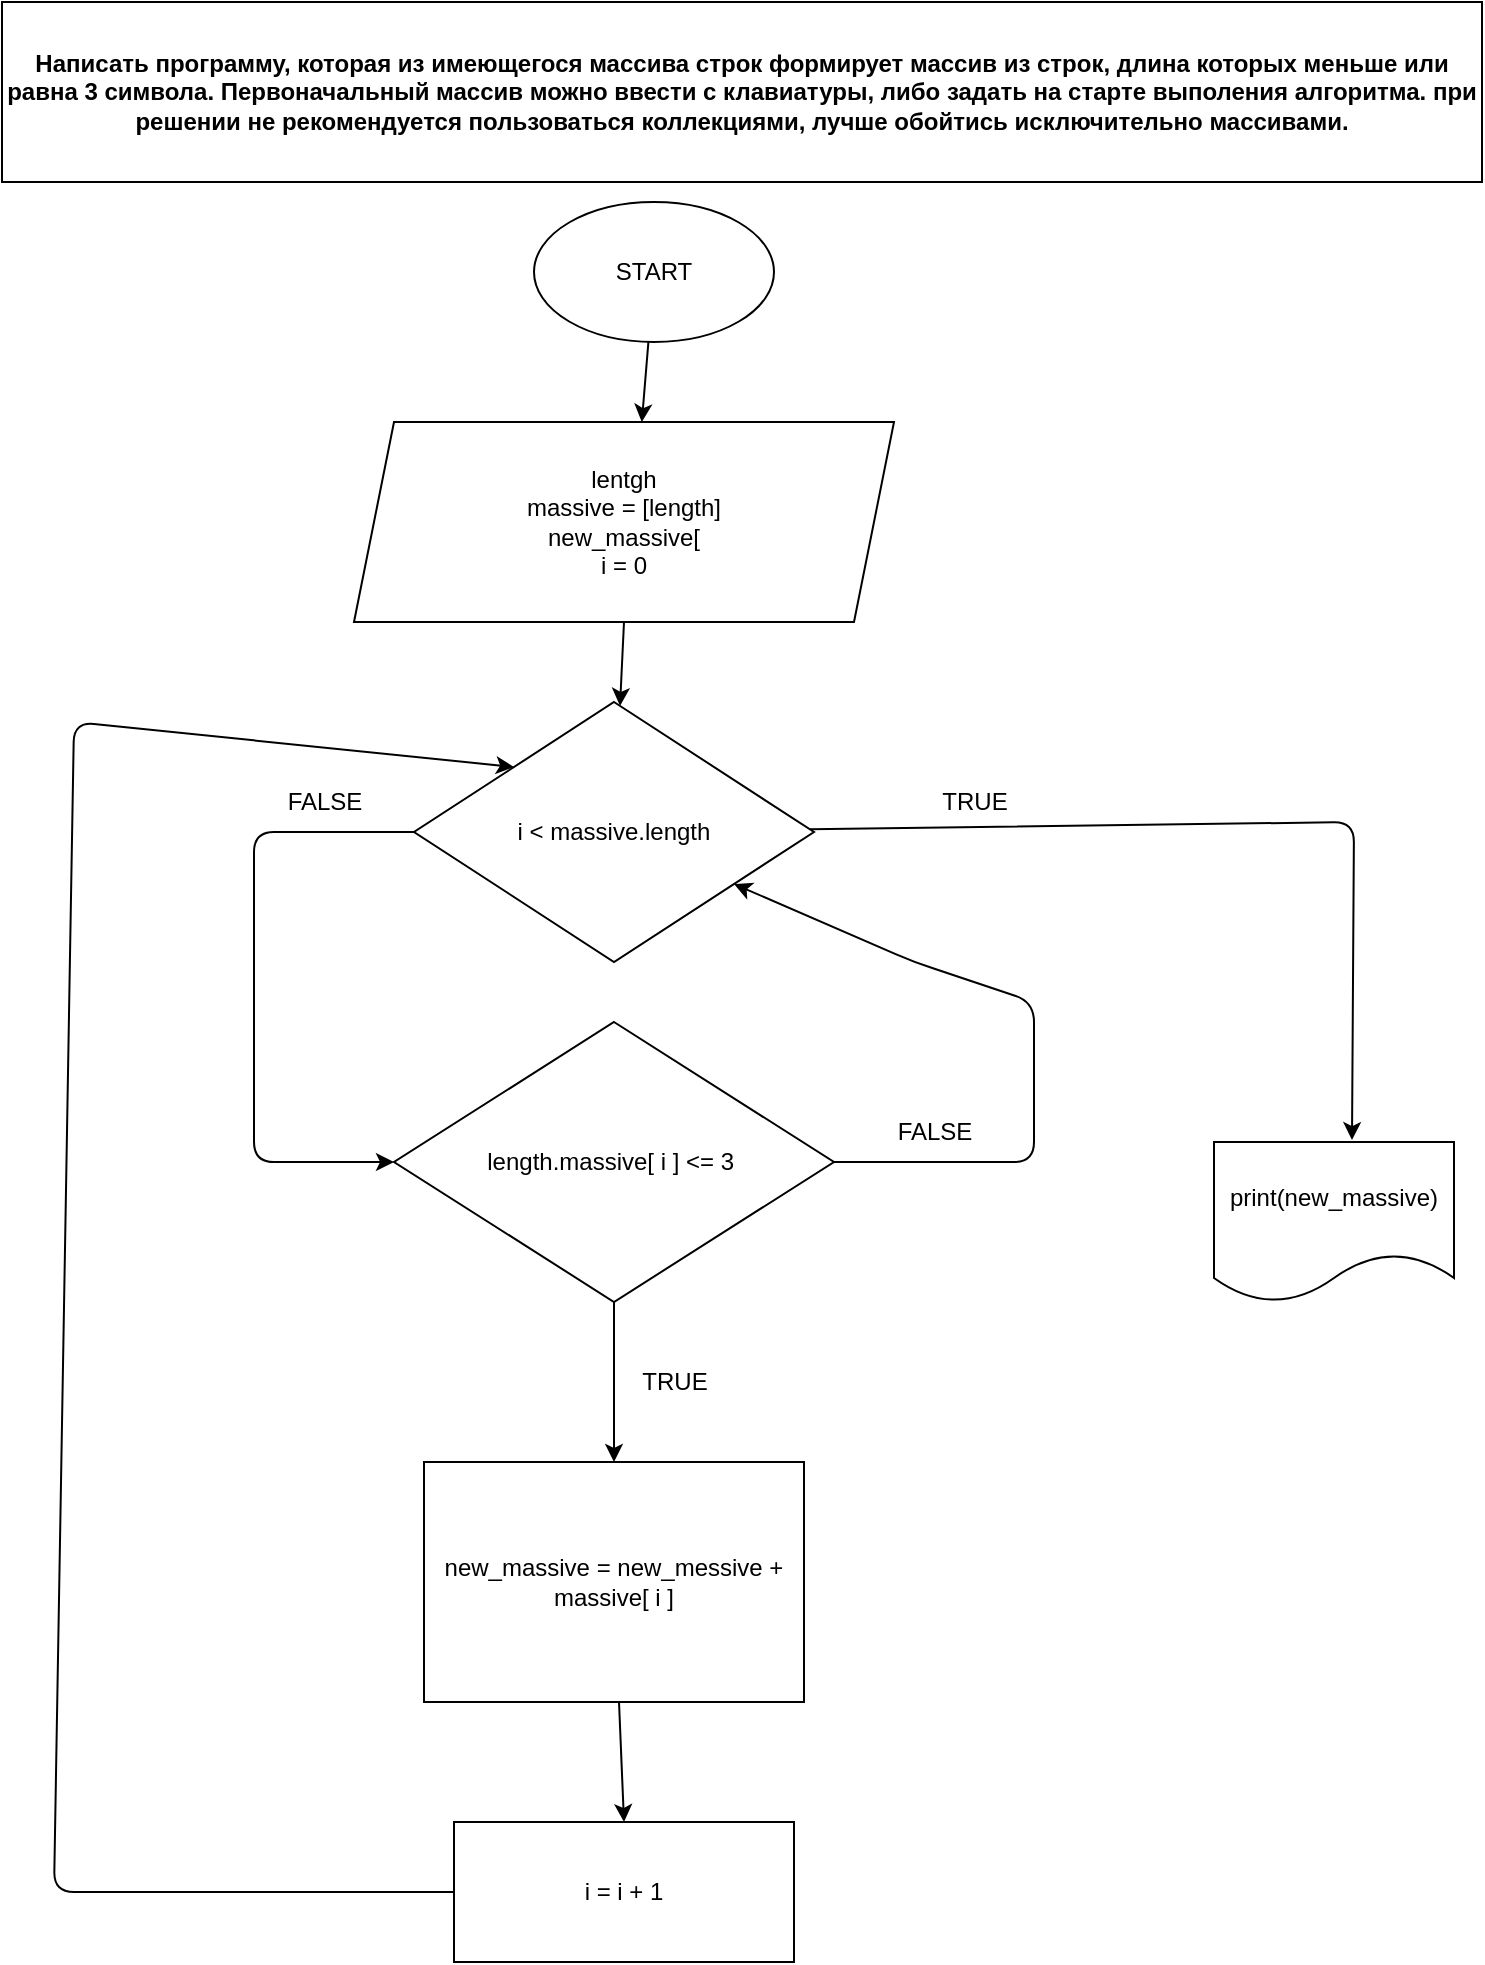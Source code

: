<mxfile>
    <diagram id="qEhMFQczNosqDtj-h41S" name="Page-1">
        <mxGraphModel dx="1018" dy="362" grid="1" gridSize="10" guides="1" tooltips="1" connect="1" arrows="1" fold="1" page="1" pageScale="1" pageWidth="827" pageHeight="1169" math="0" shadow="0">
            <root>
                <mxCell id="0"/>
                <mxCell id="1" parent="0"/>
                <mxCell id="3" value="&lt;h4&gt;Написать программу, которая из имеющегося массива строк формирует массив из строк, длина которых меньше или равна 3 символа. Первоначальный массив можно ввести с клавиатуры, либо задать на старте выполения алгоритма. при решении не рекомендуется пользоваться коллекциями, лучше обойтись исключительно массивами.&lt;/h4&gt;" style="rounded=0;whiteSpace=wrap;html=1;" vertex="1" parent="1">
                    <mxGeometry x="44" y="30" width="740" height="90" as="geometry"/>
                </mxCell>
                <mxCell id="10" style="edgeStyle=none;html=1;entryX=0.533;entryY=0;entryDx=0;entryDy=0;entryPerimeter=0;" edge="1" parent="1" source="6" target="8">
                    <mxGeometry relative="1" as="geometry"/>
                </mxCell>
                <mxCell id="6" value="START" style="ellipse;whiteSpace=wrap;html=1;" vertex="1" parent="1">
                    <mxGeometry x="310" y="130" width="120" height="70" as="geometry"/>
                </mxCell>
                <mxCell id="16" style="edgeStyle=none;html=1;exitX=0.5;exitY=1;exitDx=0;exitDy=0;" edge="1" parent="1" source="8" target="11">
                    <mxGeometry relative="1" as="geometry"/>
                </mxCell>
                <mxCell id="8" value="lentgh&lt;br&gt;massive = [length]&lt;br&gt;new_massive[&lt;br&gt;i = 0" style="shape=parallelogram;perimeter=parallelogramPerimeter;whiteSpace=wrap;html=1;fixedSize=1;" vertex="1" parent="1">
                    <mxGeometry x="220" y="240" width="270" height="100" as="geometry"/>
                </mxCell>
                <mxCell id="17" style="edgeStyle=none;html=1;entryX=0;entryY=0.5;entryDx=0;entryDy=0;" edge="1" parent="1" source="11" target="12">
                    <mxGeometry relative="1" as="geometry">
                        <Array as="points">
                            <mxPoint x="170" y="445"/>
                            <mxPoint x="170" y="610"/>
                        </Array>
                    </mxGeometry>
                </mxCell>
                <mxCell id="19" style="edgeStyle=none;html=1;entryX=0.575;entryY=-0.012;entryDx=0;entryDy=0;entryPerimeter=0;" edge="1" parent="1" source="11" target="15">
                    <mxGeometry relative="1" as="geometry">
                        <Array as="points">
                            <mxPoint x="720" y="440"/>
                        </Array>
                    </mxGeometry>
                </mxCell>
                <mxCell id="11" value="i &amp;lt; massive.length" style="rhombus;whiteSpace=wrap;html=1;" vertex="1" parent="1">
                    <mxGeometry x="250" y="380" width="200" height="130" as="geometry"/>
                </mxCell>
                <mxCell id="21" style="edgeStyle=none;html=1;entryX=0.5;entryY=0;entryDx=0;entryDy=0;" edge="1" parent="1" source="12" target="13">
                    <mxGeometry relative="1" as="geometry"/>
                </mxCell>
                <mxCell id="23" style="edgeStyle=none;html=1;" edge="1" parent="1" source="12" target="11">
                    <mxGeometry relative="1" as="geometry">
                        <Array as="points">
                            <mxPoint x="560" y="610"/>
                            <mxPoint x="560" y="530"/>
                            <mxPoint x="500" y="510"/>
                        </Array>
                    </mxGeometry>
                </mxCell>
                <mxCell id="12" value="length.massive[ i ] &amp;lt;= 3&amp;nbsp;" style="rhombus;whiteSpace=wrap;html=1;" vertex="1" parent="1">
                    <mxGeometry x="240" y="540" width="220" height="140" as="geometry"/>
                </mxCell>
                <mxCell id="27" style="edgeStyle=none;html=1;entryX=0.5;entryY=0;entryDx=0;entryDy=0;" edge="1" parent="1" source="13" target="14">
                    <mxGeometry relative="1" as="geometry"/>
                </mxCell>
                <mxCell id="13" value="new_massive = new_messive + massive[ i ]" style="rounded=0;whiteSpace=wrap;html=1;" vertex="1" parent="1">
                    <mxGeometry x="255" y="760" width="190" height="120" as="geometry"/>
                </mxCell>
                <mxCell id="28" style="edgeStyle=none;html=1;entryX=0;entryY=0;entryDx=0;entryDy=0;" edge="1" parent="1" source="14" target="11">
                    <mxGeometry relative="1" as="geometry">
                        <Array as="points">
                            <mxPoint x="70" y="975"/>
                            <mxPoint x="80" y="390"/>
                        </Array>
                    </mxGeometry>
                </mxCell>
                <mxCell id="14" value="i = i + 1" style="rounded=0;whiteSpace=wrap;html=1;" vertex="1" parent="1">
                    <mxGeometry x="270" y="940" width="170" height="70" as="geometry"/>
                </mxCell>
                <mxCell id="15" value="print(new_massive)" style="shape=document;whiteSpace=wrap;html=1;boundedLbl=1;" vertex="1" parent="1">
                    <mxGeometry x="650" y="600" width="120" height="80" as="geometry"/>
                </mxCell>
                <mxCell id="18" value="FALSE" style="text;html=1;align=center;verticalAlign=middle;resizable=0;points=[];autosize=1;strokeColor=none;fillColor=none;" vertex="1" parent="1">
                    <mxGeometry x="180" y="420" width="50" height="20" as="geometry"/>
                </mxCell>
                <mxCell id="20" value="TRUE" style="text;html=1;align=center;verticalAlign=middle;resizable=0;points=[];autosize=1;strokeColor=none;fillColor=none;" vertex="1" parent="1">
                    <mxGeometry x="505" y="420" width="50" height="20" as="geometry"/>
                </mxCell>
                <mxCell id="22" value="TRUE" style="text;html=1;align=center;verticalAlign=middle;resizable=0;points=[];autosize=1;strokeColor=none;fillColor=none;" vertex="1" parent="1">
                    <mxGeometry x="355" y="710" width="50" height="20" as="geometry"/>
                </mxCell>
                <mxCell id="24" value="FALSE" style="text;html=1;align=center;verticalAlign=middle;resizable=0;points=[];autosize=1;strokeColor=none;fillColor=none;" vertex="1" parent="1">
                    <mxGeometry x="485" y="585" width="50" height="20" as="geometry"/>
                </mxCell>
            </root>
        </mxGraphModel>
    </diagram>
</mxfile>